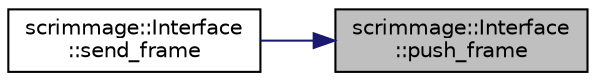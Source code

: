 digraph "scrimmage::Interface::push_frame"
{
 // LATEX_PDF_SIZE
  edge [fontname="Helvetica",fontsize="10",labelfontname="Helvetica",labelfontsize="10"];
  node [fontname="Helvetica",fontsize="10",shape=record];
  rankdir="RL";
  Node1 [label="scrimmage::Interface\l::push_frame",height=0.2,width=0.4,color="black", fillcolor="grey75", style="filled", fontcolor="black",tooltip=" "];
  Node1 -> Node2 [dir="back",color="midnightblue",fontsize="10",style="solid",fontname="Helvetica"];
  Node2 [label="scrimmage::Interface\l::send_frame",height=0.2,width=0.4,color="black", fillcolor="white", style="filled",URL="$classscrimmage_1_1Interface.html#a4b364624ab3f64f5c5bee174f8204a90",tooltip=" "];
}
